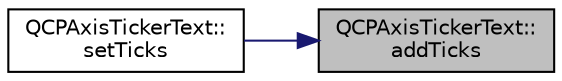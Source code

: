 digraph "QCPAxisTickerText::addTicks"
{
 // LATEX_PDF_SIZE
  edge [fontname="Helvetica",fontsize="10",labelfontname="Helvetica",labelfontsize="10"];
  node [fontname="Helvetica",fontsize="10",shape=record];
  rankdir="RL";
  Node1 [label="QCPAxisTickerText::\laddTicks",height=0.2,width=0.4,color="black", fillcolor="grey75", style="filled", fontcolor="black",tooltip=" "];
  Node1 -> Node2 [dir="back",color="midnightblue",fontsize="10",style="solid",fontname="Helvetica"];
  Node2 [label="QCPAxisTickerText::\lsetTicks",height=0.2,width=0.4,color="black", fillcolor="white", style="filled",URL="$classQCPAxisTickerText.html#a686f38f358a0cf2d9309c84c22581d9b",tooltip=" "];
}
